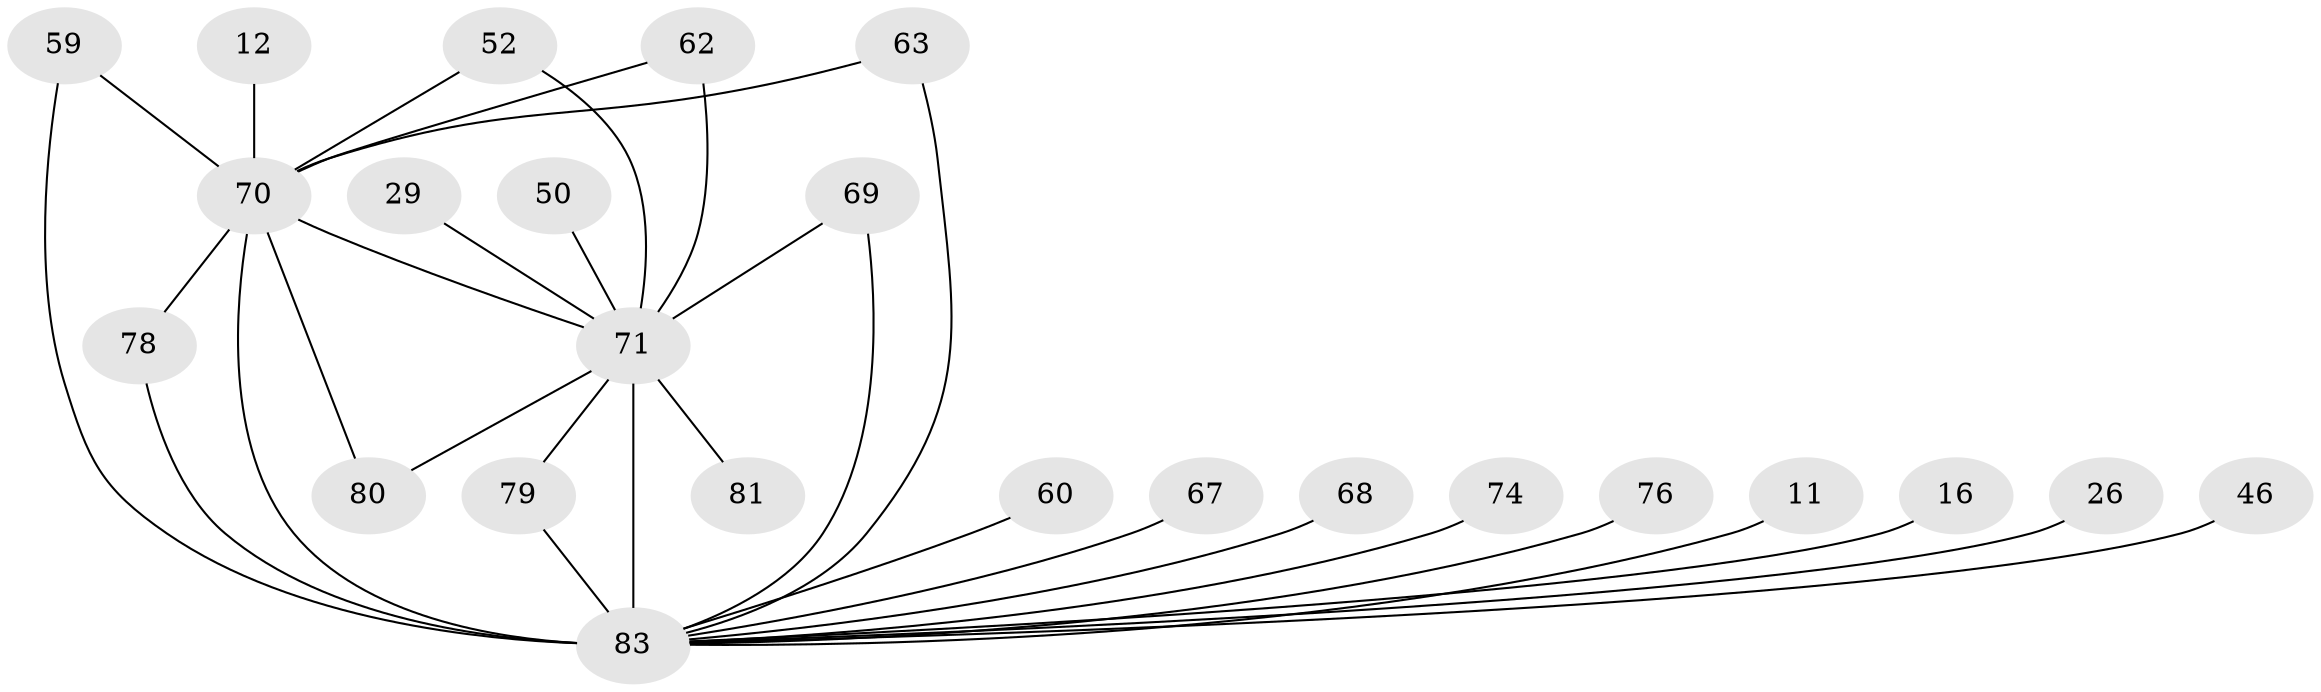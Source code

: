 // original degree distribution, {21: 0.024096385542168676, 18: 0.024096385542168676, 19: 0.024096385542168676, 20: 0.024096385542168676, 15: 0.012048192771084338, 22: 0.012048192771084338, 2: 0.5903614457831325, 3: 0.1566265060240964, 4: 0.060240963855421686, 5: 0.04819277108433735, 6: 0.024096385542168676}
// Generated by graph-tools (version 1.1) at 2025/49/03/04/25 21:49:31]
// undirected, 24 vertices, 32 edges
graph export_dot {
graph [start="1"]
  node [color=gray90,style=filled];
  11;
  12;
  16;
  26;
  29;
  46 [super="+28"];
  50;
  52;
  59;
  60;
  62;
  63;
  67 [super="+19"];
  68;
  69 [super="+49+61+57+56"];
  70 [super="+5+40+44"];
  71 [super="+8"];
  74;
  76;
  78;
  79 [super="+48+54+66+14"];
  80;
  81 [super="+51+72"];
  83 [super="+17+36+75+82+55"];
  11 -- 83;
  12 -- 70 [weight=2];
  16 -- 83 [weight=2];
  26 -- 83 [weight=2];
  29 -- 71 [weight=2];
  46 -- 83 [weight=3];
  50 -- 71 [weight=2];
  52 -- 70;
  52 -- 71;
  59 -- 70;
  59 -- 83;
  60 -- 83 [weight=2];
  62 -- 70;
  62 -- 71;
  63 -- 70;
  63 -- 83;
  67 -- 83 [weight=3];
  68 -- 83 [weight=2];
  69 -- 83 [weight=5];
  69 -- 71 [weight=4];
  70 -- 71 [weight=10];
  70 -- 78;
  70 -- 80;
  70 -- 83 [weight=33];
  71 -- 79 [weight=3];
  71 -- 80;
  71 -- 81 [weight=6];
  71 -- 83 [weight=20];
  74 -- 83 [weight=2];
  76 -- 83 [weight=2];
  78 -- 83;
  79 -- 83 [weight=3];
}
